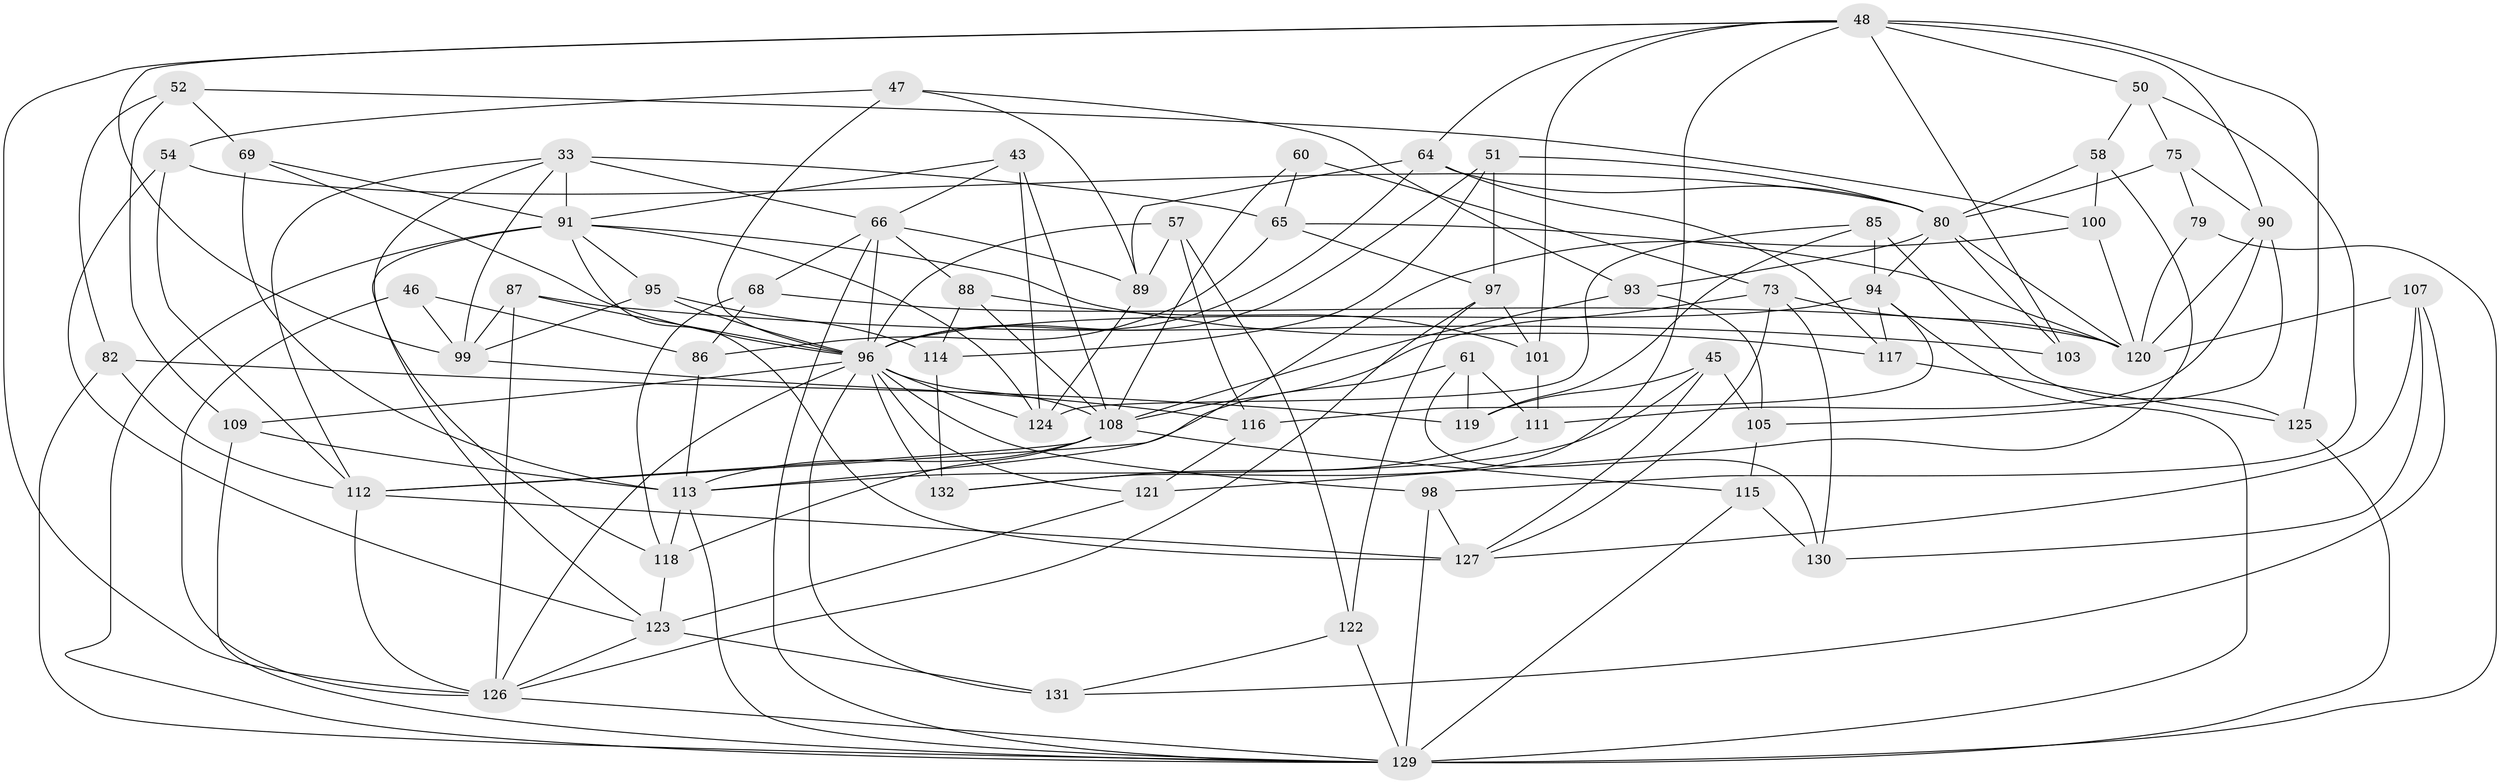 // original degree distribution, {4: 1.0}
// Generated by graph-tools (version 1.1) at 2025/58/03/09/25 04:58:47]
// undirected, 66 vertices, 169 edges
graph export_dot {
graph [start="1"]
  node [color=gray90,style=filled];
  33 [super="+5+25"];
  43 [super="+4"];
  45;
  46;
  47;
  48 [super="+11+44+15"];
  50;
  51;
  52;
  54;
  57;
  58;
  60;
  61;
  64 [super="+28"];
  65 [super="+63"];
  66 [super="+56"];
  68;
  69;
  73 [super="+31"];
  75 [super="+7"];
  79;
  80 [super="+35+78"];
  82;
  85;
  86;
  87 [super="+72"];
  88;
  89 [super="+16"];
  90 [super="+83"];
  91 [super="+27+39+67"];
  93;
  94 [super="+77+84"];
  95;
  96 [super="+2+19+21+92"];
  97 [super="+29"];
  98 [super="+23"];
  99 [super="+42"];
  100;
  101;
  103;
  105;
  107;
  108 [super="+14+62+106"];
  109;
  111;
  112 [super="+3+12"];
  113 [super="+41+55"];
  114;
  115 [super="+110"];
  116;
  117;
  118 [super="+102"];
  119;
  120 [super="+49"];
  121;
  122;
  123 [super="+20+74"];
  124 [super="+38"];
  125;
  126 [super="+81"];
  127 [super="+30"];
  129 [super="+13+17+128"];
  130;
  131;
  132 [super="+104"];
  33 -- 112;
  33 -- 99;
  33 -- 118;
  33 -- 91 [weight=2];
  33 -- 65;
  33 -- 66 [weight=2];
  43 -- 124 [weight=2];
  43 -- 91;
  43 -- 108 [weight=2];
  43 -- 66;
  45 -- 119;
  45 -- 105;
  45 -- 127;
  45 -- 113;
  46 -- 86;
  46 -- 99 [weight=2];
  46 -- 126;
  47 -- 93;
  47 -- 54;
  47 -- 89;
  47 -- 96;
  48 -- 50;
  48 -- 99;
  48 -- 64;
  48 -- 126;
  48 -- 101;
  48 -- 90 [weight=2];
  48 -- 125;
  48 -- 103;
  48 -- 132;
  50 -- 75;
  50 -- 58;
  50 -- 98;
  51 -- 114;
  51 -- 97;
  51 -- 80;
  51 -- 96;
  52 -- 82;
  52 -- 100;
  52 -- 69;
  52 -- 109;
  54 -- 80;
  54 -- 112;
  54 -- 123;
  57 -- 122;
  57 -- 116;
  57 -- 89;
  57 -- 96;
  58 -- 100;
  58 -- 121;
  58 -- 80;
  60 -- 73 [weight=2];
  60 -- 108;
  60 -- 65;
  61 -- 112;
  61 -- 119;
  61 -- 111;
  61 -- 130;
  64 -- 117;
  64 -- 89 [weight=2];
  64 -- 80;
  64 -- 96;
  65 -- 97 [weight=2];
  65 -- 86;
  65 -- 120;
  66 -- 89;
  66 -- 88;
  66 -- 96 [weight=3];
  66 -- 129;
  66 -- 68;
  68 -- 86;
  68 -- 118;
  68 -- 120;
  69 -- 96;
  69 -- 91;
  69 -- 113;
  73 -- 130;
  73 -- 127;
  73 -- 108;
  73 -- 120;
  75 -- 90;
  75 -- 79 [weight=2];
  75 -- 80 [weight=2];
  79 -- 129;
  79 -- 120;
  80 -- 94 [weight=3];
  80 -- 103;
  80 -- 93;
  80 -- 120;
  82 -- 129;
  82 -- 119;
  82 -- 112;
  85 -- 125;
  85 -- 119;
  85 -- 124;
  85 -- 94;
  86 -- 113;
  87 -- 103 [weight=2];
  87 -- 96;
  87 -- 99 [weight=2];
  87 -- 126;
  88 -- 101;
  88 -- 114;
  88 -- 108;
  89 -- 124;
  90 -- 111;
  90 -- 105;
  90 -- 120;
  91 -- 129;
  91 -- 95;
  91 -- 127 [weight=2];
  91 -- 117;
  91 -- 123 [weight=2];
  91 -- 124;
  93 -- 105;
  93 -- 108;
  94 -- 96;
  94 -- 129;
  94 -- 116;
  94 -- 117;
  95 -- 114;
  95 -- 99;
  95 -- 96;
  96 -- 131;
  96 -- 98 [weight=2];
  96 -- 124;
  96 -- 132 [weight=3];
  96 -- 121;
  96 -- 108;
  96 -- 109;
  96 -- 126;
  97 -- 101;
  97 -- 122;
  97 -- 126;
  98 -- 127;
  98 -- 129 [weight=2];
  99 -- 116;
  100 -- 120;
  100 -- 113;
  101 -- 111;
  105 -- 115;
  107 -- 131;
  107 -- 130;
  107 -- 127;
  107 -- 120;
  108 -- 118 [weight=3];
  108 -- 113;
  108 -- 112;
  108 -- 115 [weight=2];
  109 -- 129;
  109 -- 113;
  111 -- 132;
  112 -- 127 [weight=2];
  112 -- 126;
  113 -- 129;
  113 -- 118;
  114 -- 132;
  115 -- 129 [weight=2];
  115 -- 130;
  116 -- 121;
  117 -- 125;
  118 -- 123 [weight=2];
  121 -- 123;
  122 -- 131;
  122 -- 129;
  123 -- 131;
  123 -- 126;
  125 -- 129;
  126 -- 129;
}
